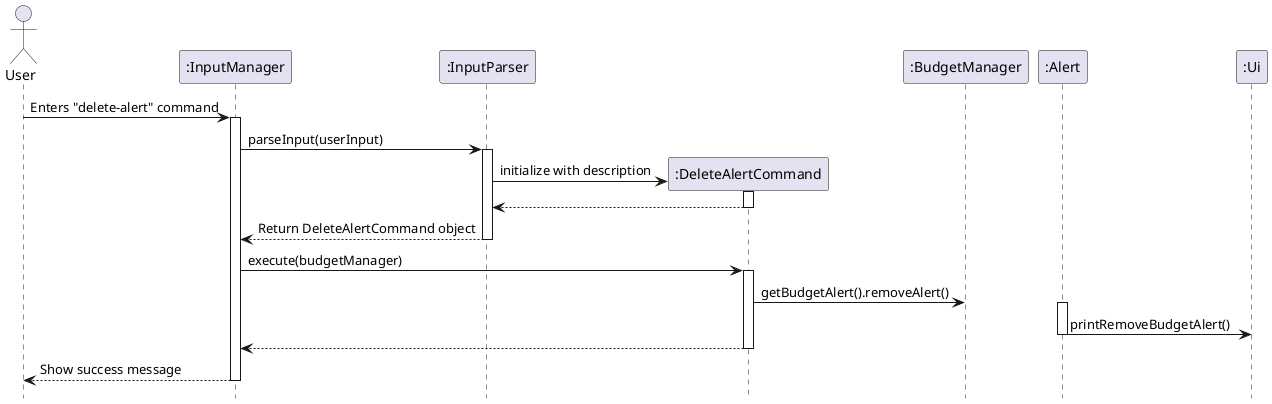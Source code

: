 @startuml
hide circle
skinparam classAttributeIconSize 0
hide footbox
actor User
participant ":InputManager" as IM
participant ":InputParser" as IP
participant ":DeleteAlertCommand" as DAC
participant ":BudgetManager" as BM
participant ":Alert" as A
participant ":Ui" as UI

User -> IM: Enters "delete-alert" command
activate IM
IM -> IP: parseInput(userInput)
activate IP
create DAC
IP -> DAC: initialize with description
activate DAC
DAC --> IP
deactivate DAC
IP --> IM: Return DeleteAlertCommand object
deactivate IP

IM -> DAC: execute(budgetManager)
activate DAC
DAC -> BM: getBudgetAlert().removeAlert()
activate A
A -> UI: printRemoveBudgetAlert()
deactivate A
DAC --> IM
deactivate DAC
IM --> User: Show success message
deactivate IM
@enduml